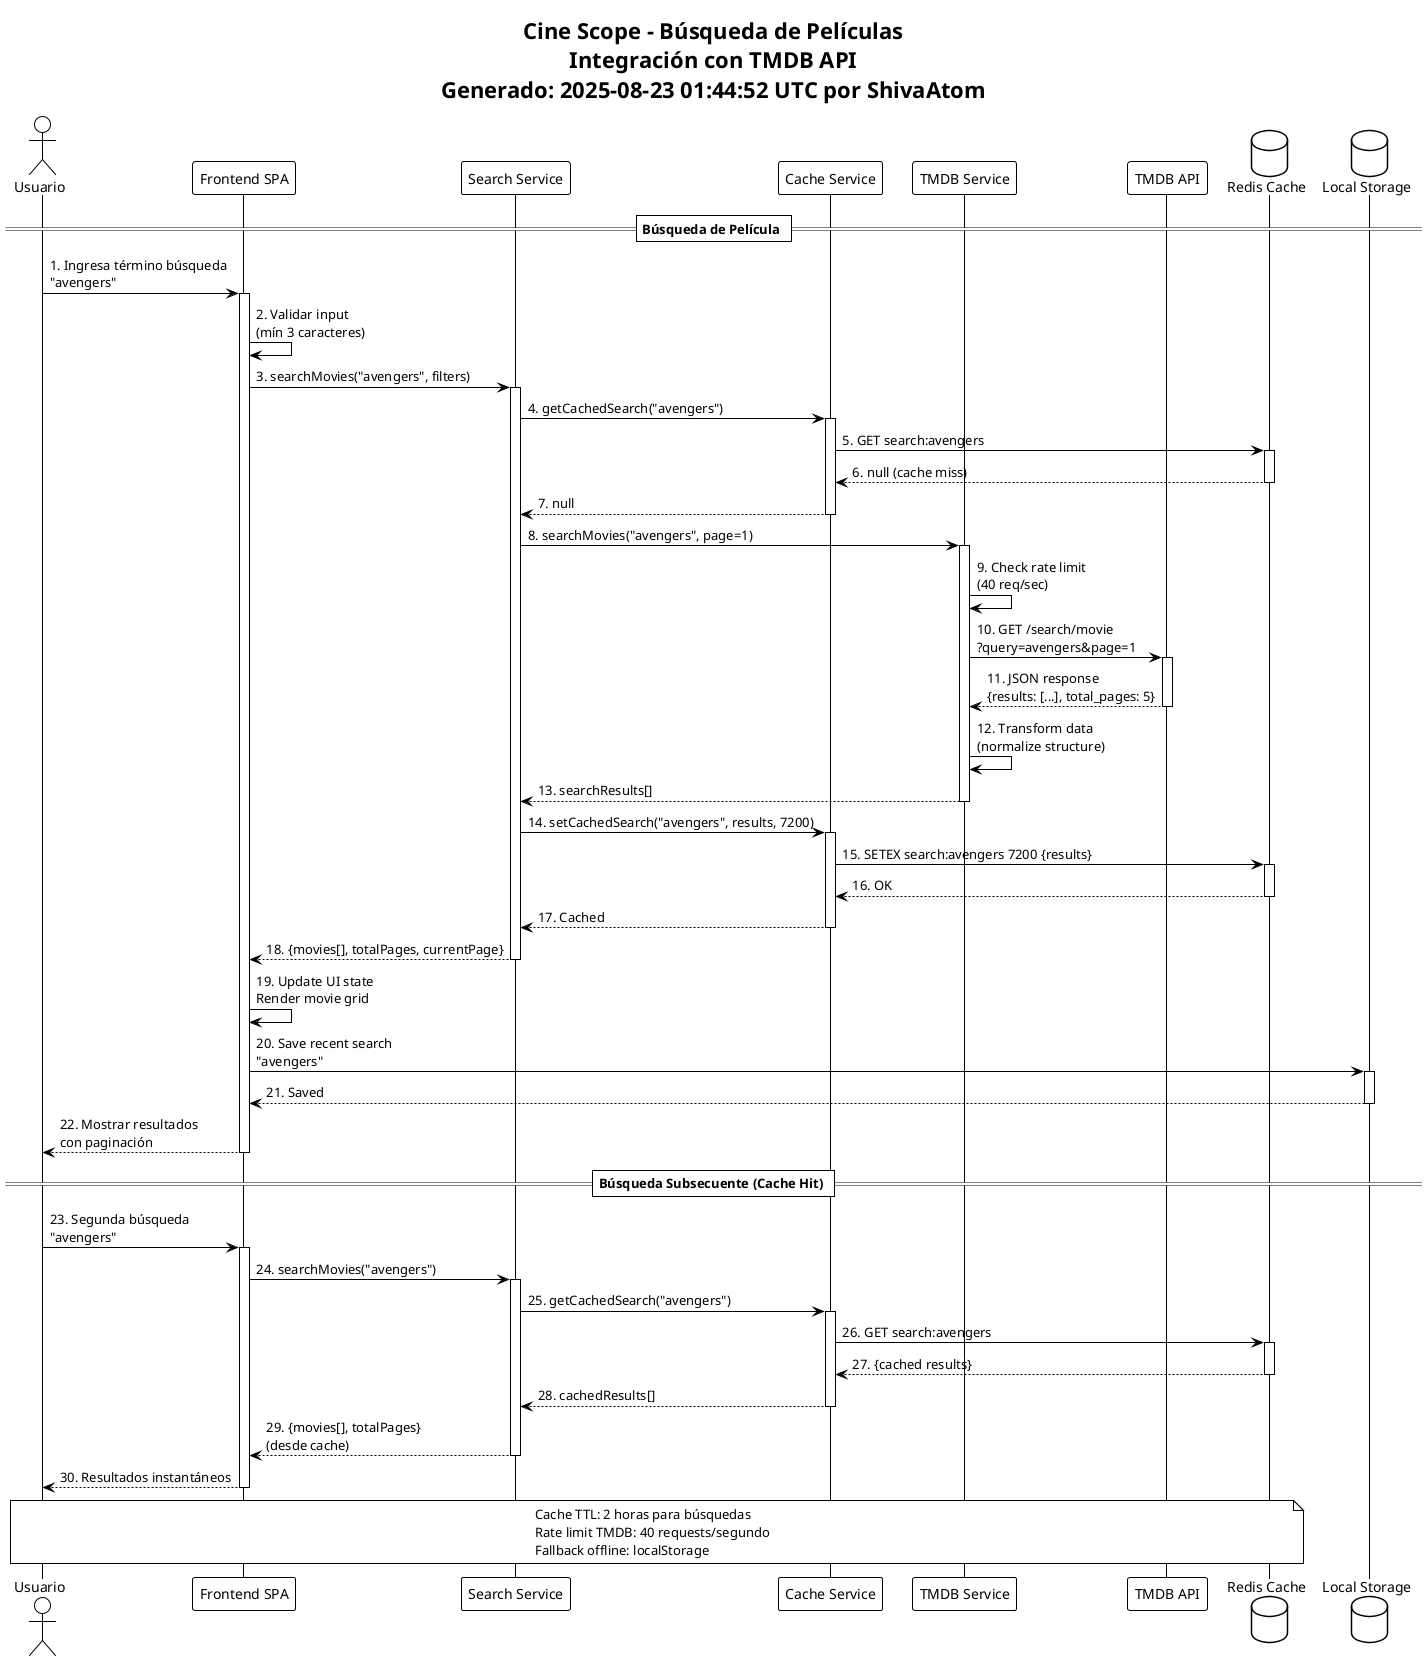 @startuml Secuencia_Busqueda_CineScope
!theme plain

title Cine Scope - Búsqueda de Películas\nIntegración con TMDB API\nGenerado: 2025-08-23 01:44:52 UTC por ShivaAtom

actor Usuario as user
participant "Frontend SPA" as frontend
participant "Search Service" as search
participant "Cache Service" as cache
participant "TMDB Service" as tmdb
participant "TMDB API" as tmdbapi
database "Redis Cache" as redis
database "Local Storage" as localStorage

== Búsqueda de Película ==

user -> frontend : 1. Ingresa término búsqueda\n"avengers"
activate frontend

frontend -> frontend : 2. Validar input\n(mín 3 caracteres)

frontend -> search : 3. searchMovies("avengers", filters)
activate search

search -> cache : 4. getCachedSearch("avengers")
activate cache

cache -> redis : 5. GET search:avengers
activate redis
redis --> cache : 6. null (cache miss)
deactivate redis

cache --> search : 7. null
deactivate cache

search -> tmdb : 8. searchMovies("avengers", page=1)
activate tmdb

tmdb -> tmdb : 9. Check rate limit\n(40 req/sec)

tmdb -> tmdbapi : 10. GET /search/movie\n?query=avengers&page=1
activate tmdbapi
tmdbapi --> tmdb : 11. JSON response\n{results: [...], total_pages: 5}
deactivate tmdbapi

tmdb -> tmdb : 12. Transform data\n(normalize structure)

tmdb --> search : 13. searchResults[]
deactivate tmdb

search -> cache : 14. setCachedSearch("avengers", results, 7200)
activate cache

cache -> redis : 15. SETEX search:avengers 7200 {results}
activate redis
redis --> cache : 16. OK
deactivate redis

cache --> search : 17. Cached
deactivate cache

search --> frontend : 18. {movies[], totalPages, currentPage}
deactivate search

frontend -> frontend : 19. Update UI state\nRender movie grid

frontend -> localStorage : 20. Save recent search\n"avengers"
activate localStorage
localStorage --> frontend : 21. Saved
deactivate localStorage

frontend --> user : 22. Mostrar resultados\ncon paginación
deactivate frontend

== Búsqueda Subsecuente (Cache Hit) ==

user -> frontend : 23. Segunda búsqueda\n"avengers"
activate frontend

frontend -> search : 24. searchMovies("avengers")
activate search

search -> cache : 25. getCachedSearch("avengers")
activate cache

cache -> redis : 26. GET search:avengers
activate redis
redis --> cache : 27. {cached results}
deactivate redis

cache --> search : 28. cachedResults[]
deactivate cache

search --> frontend : 29. {movies[], totalPages}\n(desde cache)
deactivate search

frontend --> user : 30. Resultados instantáneos
deactivate frontend

note over user, redis : Cache TTL: 2 horas para búsquedas\nRate limit TMDB: 40 requests/segundo\nFallback offline: localStorage

@enduml